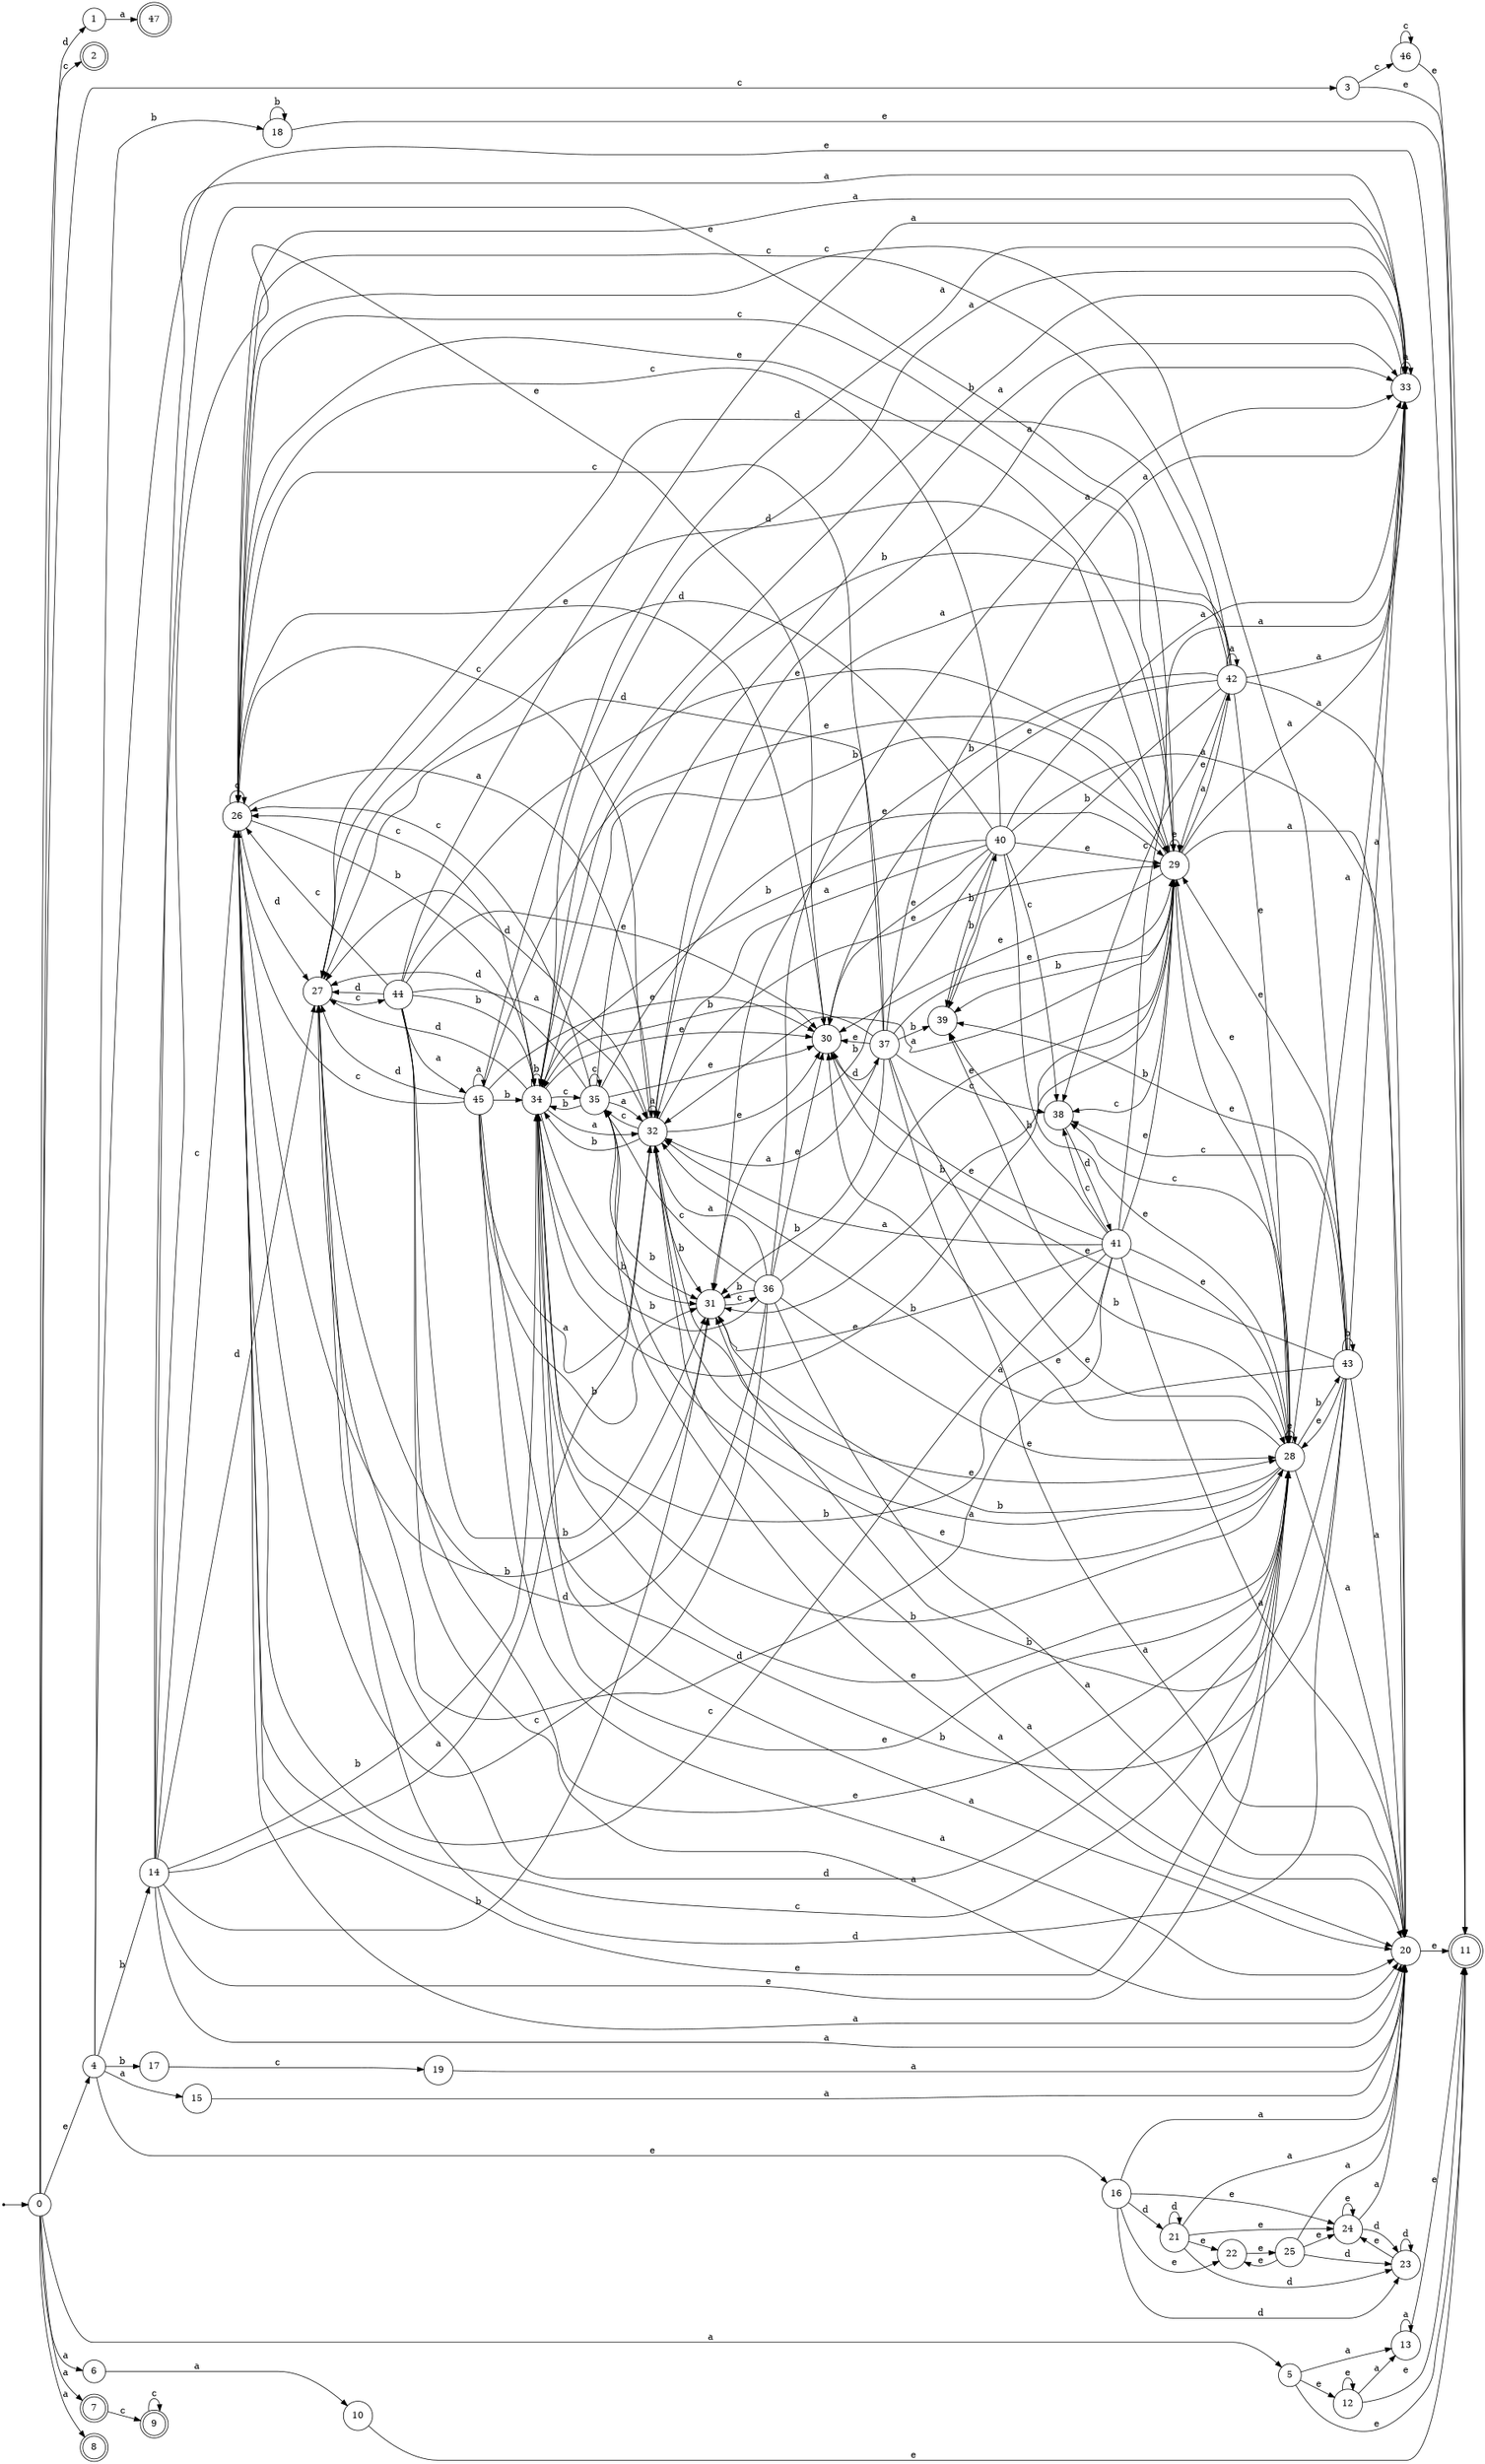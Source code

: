 digraph finite_state_machine {
rankdir=LR;
size="20,20";
node [shape = point]; "dummy0"
node [shape = circle]; "0";
"dummy0" -> "0";
node [shape = circle]; "1";
node [shape = doublecircle]; "2";node [shape = circle]; "3";
node [shape = circle]; "4";
node [shape = circle]; "5";
node [shape = circle]; "6";
node [shape = doublecircle]; "7";node [shape = doublecircle]; "8";node [shape = doublecircle]; "9";node [shape = circle]; "10";
node [shape = doublecircle]; "11";node [shape = circle]; "12";
node [shape = circle]; "13";
node [shape = circle]; "14";
node [shape = circle]; "15";
node [shape = circle]; "16";
node [shape = circle]; "17";
node [shape = circle]; "18";
node [shape = circle]; "19";
node [shape = circle]; "20";
node [shape = circle]; "21";
node [shape = circle]; "22";
node [shape = circle]; "23";
node [shape = circle]; "24";
node [shape = circle]; "25";
node [shape = circle]; "26";
node [shape = circle]; "27";
node [shape = circle]; "28";
node [shape = circle]; "29";
node [shape = circle]; "30";
node [shape = circle]; "31";
node [shape = circle]; "32";
node [shape = circle]; "33";
node [shape = circle]; "34";
node [shape = circle]; "35";
node [shape = circle]; "36";
node [shape = circle]; "37";
node [shape = circle]; "38";
node [shape = circle]; "39";
node [shape = circle]; "40";
node [shape = circle]; "41";
node [shape = circle]; "42";
node [shape = circle]; "43";
node [shape = circle]; "44";
node [shape = circle]; "45";
node [shape = circle]; "46";
node [shape = doublecircle]; "47";"0" -> "1" [label = "d"];
 "0" -> "2" [label = "c"];
 "0" -> "3" [label = "c"];
 "0" -> "4" [label = "e"];
 "0" -> "8" [label = "a"];
 "0" -> "5" [label = "a"];
 "0" -> "6" [label = "a"];
 "0" -> "7" [label = "a"];
 "7" -> "9" [label = "c"];
 "9" -> "9" [label = "c"];
 "6" -> "10" [label = "a"];
 "10" -> "11" [label = "e"];
 "5" -> "11" [label = "e"];
 "5" -> "12" [label = "e"];
 "5" -> "13" [label = "a"];
 "13" -> "13" [label = "a"];
 "13" -> "11" [label = "e"];
 "12" -> "11" [label = "e"];
 "12" -> "12" [label = "e"];
 "12" -> "13" [label = "a"];
 "4" -> "17" [label = "b"];
 "4" -> "18" [label = "b"];
 "4" -> "14" [label = "b"];
 "4" -> "15" [label = "a"];
 "4" -> "16" [label = "e"];
 "4" -> "11" [label = "e"];
 "18" -> "18" [label = "b"];
 "18" -> "11" [label = "e"];
 "17" -> "19" [label = "c"];
 "19" -> "20" [label = "a"];
 "20" -> "11" [label = "e"];
 "16" -> "21" [label = "d"];
 "16" -> "23" [label = "d"];
 "16" -> "24" [label = "e"];
 "16" -> "22" [label = "e"];
 "16" -> "20" [label = "a"];
 "24" -> "24" [label = "e"];
 "24" -> "23" [label = "d"];
 "24" -> "20" [label = "a"];
 "23" -> "23" [label = "d"];
 "23" -> "24" [label = "e"];
 "22" -> "25" [label = "e"];
 "25" -> "24" [label = "e"];
 "25" -> "22" [label = "e"];
 "25" -> "23" [label = "d"];
 "25" -> "20" [label = "a"];
 "21" -> "21" [label = "d"];
 "21" -> "23" [label = "d"];
 "21" -> "24" [label = "e"];
 "21" -> "22" [label = "e"];
 "21" -> "20" [label = "a"];
 "15" -> "20" [label = "a"];
 "14" -> "26" [label = "c"];
 "14" -> "27" [label = "d"];
 "14" -> "28" [label = "e"];
 "14" -> "29" [label = "e"];
 "14" -> "30" [label = "e"];
 "14" -> "34" [label = "b"];
 "14" -> "31" [label = "b"];
 "14" -> "32" [label = "a"];
 "14" -> "33" [label = "a"];
 "14" -> "20" [label = "a"];
 "34" -> "34" [label = "b"];
 "34" -> "31" [label = "b"];
 "34" -> "32" [label = "a"];
 "34" -> "33" [label = "a"];
 "34" -> "20" [label = "a"];
 "34" -> "26" [label = "c"];
 "34" -> "35" [label = "c"];
 "34" -> "27" [label = "d"];
 "34" -> "28" [label = "e"];
 "34" -> "29" [label = "e"];
 "34" -> "30" [label = "e"];
 "35" -> "26" [label = "c"];
 "35" -> "35" [label = "c"];
 "35" -> "34" [label = "b"];
 "35" -> "31" [label = "b"];
 "35" -> "32" [label = "a"];
 "35" -> "33" [label = "a"];
 "35" -> "20" [label = "a"];
 "35" -> "27" [label = "d"];
 "35" -> "28" [label = "e"];
 "35" -> "29" [label = "e"];
 "35" -> "30" [label = "e"];
 "33" -> "33" [label = "a"];
 "33" -> "34" [label = "b"];
 "32" -> "32" [label = "a"];
 "32" -> "33" [label = "a"];
 "32" -> "20" [label = "a"];
 "32" -> "34" [label = "b"];
 "32" -> "31" [label = "b"];
 "32" -> "26" [label = "c"];
 "32" -> "35" [label = "c"];
 "32" -> "27" [label = "d"];
 "32" -> "28" [label = "e"];
 "32" -> "29" [label = "e"];
 "32" -> "30" [label = "e"];
 "31" -> "36" [label = "c"];
 "36" -> "34" [label = "b"];
 "36" -> "31" [label = "b"];
 "36" -> "32" [label = "a"];
 "36" -> "33" [label = "a"];
 "36" -> "20" [label = "a"];
 "36" -> "26" [label = "c"];
 "36" -> "35" [label = "c"];
 "36" -> "27" [label = "d"];
 "36" -> "28" [label = "e"];
 "36" -> "29" [label = "e"];
 "36" -> "30" [label = "e"];
 "30" -> "37" [label = "d"];
 "37" -> "28" [label = "e"];
 "37" -> "29" [label = "e"];
 "37" -> "30" [label = "e"];
 "37" -> "26" [label = "c"];
 "37" -> "38" [label = "c"];
 "37" -> "34" [label = "b"];
 "37" -> "31" [label = "b"];
 "37" -> "39" [label = "b"];
 "37" -> "27" [label = "d"];
 "37" -> "32" [label = "a"];
 "37" -> "33" [label = "a"];
 "37" -> "20" [label = "a"];
 "39" -> "40" [label = "b"];
 "40" -> "34" [label = "b"];
 "40" -> "31" [label = "b"];
 "40" -> "39" [label = "b"];
 "40" -> "26" [label = "c"];
 "40" -> "38" [label = "c"];
 "40" -> "28" [label = "e"];
 "40" -> "29" [label = "e"];
 "40" -> "30" [label = "e"];
 "40" -> "27" [label = "d"];
 "40" -> "32" [label = "a"];
 "40" -> "33" [label = "a"];
 "40" -> "20" [label = "a"];
 "38" -> "41" [label = "d"];
 "41" -> "26" [label = "c"];
 "41" -> "38" [label = "c"];
 "41" -> "34" [label = "b"];
 "41" -> "31" [label = "b"];
 "41" -> "39" [label = "b"];
 "41" -> "28" [label = "e"];
 "41" -> "29" [label = "e"];
 "41" -> "30" [label = "e"];
 "41" -> "27" [label = "d"];
 "41" -> "32" [label = "a"];
 "41" -> "33" [label = "a"];
 "41" -> "20" [label = "a"];
 "29" -> "28" [label = "e"];
 "29" -> "29" [label = "e"];
 "29" -> "30" [label = "e"];
 "29" -> "32" [label = "a"];
 "29" -> "33" [label = "a"];
 "29" -> "42" [label = "a"];
 "29" -> "20" [label = "a"];
 "29" -> "26" [label = "c"];
 "29" -> "38" [label = "c"];
 "29" -> "34" [label = "b"];
 "29" -> "31" [label = "b"];
 "29" -> "39" [label = "b"];
 "29" -> "27" [label = "d"];
 "42" -> "32" [label = "a"];
 "42" -> "33" [label = "a"];
 "42" -> "42" [label = "a"];
 "42" -> "20" [label = "a"];
 "42" -> "28" [label = "e"];
 "42" -> "29" [label = "e"];
 "42" -> "30" [label = "e"];
 "42" -> "26" [label = "c"];
 "42" -> "38" [label = "c"];
 "42" -> "34" [label = "b"];
 "42" -> "31" [label = "b"];
 "42" -> "39" [label = "b"];
 "42" -> "27" [label = "d"];
 "28" -> "28" [label = "e"];
 "28" -> "29" [label = "e"];
 "28" -> "30" [label = "e"];
 "28" -> "34" [label = "b"];
 "28" -> "43" [label = "b"];
 "28" -> "31" [label = "b"];
 "28" -> "39" [label = "b"];
 "28" -> "26" [label = "c"];
 "28" -> "38" [label = "c"];
 "28" -> "27" [label = "d"];
 "28" -> "32" [label = "a"];
 "28" -> "33" [label = "a"];
 "28" -> "20" [label = "a"];
 "43" -> "34" [label = "b"];
 "43" -> "43" [label = "b"];
 "43" -> "31" [label = "b"];
 "43" -> "39" [label = "b"];
 "43" -> "28" [label = "e"];
 "43" -> "29" [label = "e"];
 "43" -> "30" [label = "e"];
 "43" -> "26" [label = "c"];
 "43" -> "38" [label = "c"];
 "43" -> "27" [label = "d"];
 "43" -> "32" [label = "a"];
 "43" -> "33" [label = "a"];
 "43" -> "20" [label = "a"];
 "27" -> "44" [label = "c"];
 "44" -> "27" [label = "d"];
 "44" -> "32" [label = "a"];
 "44" -> "33" [label = "a"];
 "44" -> "20" [label = "a"];
 "44" -> "45" [label = "a"];
 "44" -> "26" [label = "c"];
 "44" -> "28" [label = "e"];
 "44" -> "29" [label = "e"];
 "44" -> "30" [label = "e"];
 "44" -> "34" [label = "b"];
 "44" -> "31" [label = "b"];
 "45" -> "32" [label = "a"];
 "45" -> "33" [label = "a"];
 "45" -> "20" [label = "a"];
 "45" -> "45" [label = "a"];
 "45" -> "27" [label = "d"];
 "45" -> "26" [label = "c"];
 "45" -> "28" [label = "e"];
 "45" -> "29" [label = "e"];
 "45" -> "30" [label = "e"];
 "45" -> "34" [label = "b"];
 "45" -> "31" [label = "b"];
 "26" -> "26" [label = "c"];
 "26" -> "27" [label = "d"];
 "26" -> "28" [label = "e"];
 "26" -> "29" [label = "e"];
 "26" -> "30" [label = "e"];
 "26" -> "34" [label = "b"];
 "26" -> "31" [label = "b"];
 "26" -> "32" [label = "a"];
 "26" -> "33" [label = "a"];
 "26" -> "20" [label = "a"];
 "3" -> "46" [label = "c"];
 "3" -> "11" [label = "e"];
 "46" -> "46" [label = "c"];
 "46" -> "11" [label = "e"];
 "1" -> "47" [label = "a"];
 }

